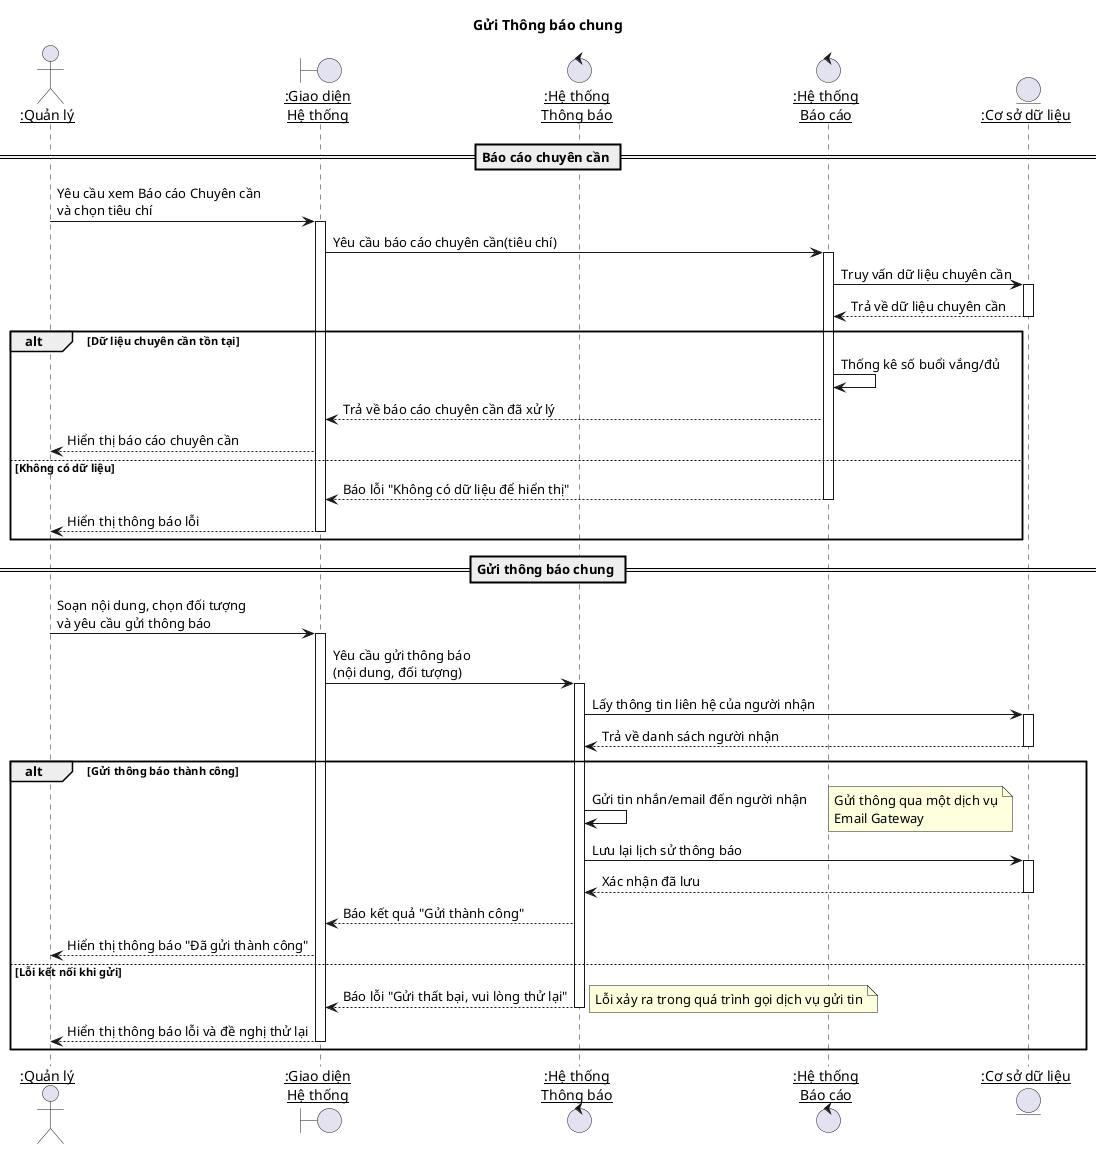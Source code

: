 @startuml
' File: 2_Gui_ThongBao.puml
title Gửi Thông báo chung

actor "<u>:Quản lý" as Admin
boundary "<u>:Giao diện\n<u>Hệ thống" as UI
control "<u>:Hệ thống\n<u>Thông báo" as NotificationSystem
control "<u>:Hệ thống\n<u>Báo cáo" as ReportSystem
entity "<u>:Cơ sở dữ liệu" as Database

autonumber stop
== Báo cáo chuyên cần ==
Admin -> UI : Yêu cầu xem Báo cáo Chuyên cần\nvà chọn tiêu chí
activate UI

UI -> ReportSystem : Yêu cầu báo cáo chuyên cần(tiêu chí)
activate ReportSystem
ReportSystem -> Database : Truy vấn dữ liệu chuyên cần
activate Database
Database --> ReportSystem : Trả về dữ liệu chuyên cần
deactivate Database

alt Dữ liệu chuyên cần tồn tại
    ReportSystem -> ReportSystem : Thống kê số buổi vắng/đủ
    ReportSystem --> UI : Trả về báo cáo chuyên cần đã xử lý
    UI --> Admin : Hiển thị báo cáo chuyên cần

else Không có dữ liệu
    ReportSystem --> UI : Báo lỗi "Không có dữ liệu để hiển thị"
    deactivate ReportSystem
    UI --> Admin : Hiển thị thông báo lỗi
    deactivate UI
end


== Gửi thông báo chung ==
Admin -> UI : Soạn nội dung, chọn đối tượng\nvà yêu cầu gửi thông báo
activate UI

UI -> NotificationSystem : Yêu cầu gửi thông báo\n(nội dung, đối tượng)
activate NotificationSystem

NotificationSystem -> Database : Lấy thông tin liên hệ của người nhận
activate Database
Database --> NotificationSystem : Trả về danh sách người nhận
deactivate Database

alt Gửi thông báo thành công
    NotificationSystem -> NotificationSystem : Gửi tin nhắn/email đến người nhận
    note right: Gửi thông qua một dịch vụ\nEmail Gateway
    
    NotificationSystem -> Database : Lưu lại lịch sử thông báo
    activate Database
    Database --> NotificationSystem : Xác nhận đã lưu
    deactivate Database

    NotificationSystem --> UI : Báo kết quả "Gửi thành công"
    UI --> Admin : Hiển thị thông báo "Đã gửi thành công"

else Lỗi kết nối khi gửi
    NotificationSystem --> UI : Báo lỗi "Gửi thất bại, vui lòng thử lại"
    note right: Lỗi xảy ra trong quá trình gọi dịch vụ gửi tin
    deactivate NotificationSystem
    UI --> Admin : Hiển thị thông báo lỗi và đề nghị thử lại
    deactivate UI
end

@enduml